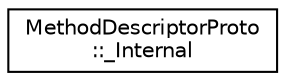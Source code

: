 digraph "类继承关系图"
{
 // LATEX_PDF_SIZE
  edge [fontname="Helvetica",fontsize="10",labelfontname="Helvetica",labelfontsize="10"];
  node [fontname="Helvetica",fontsize="10",shape=record];
  rankdir="LR";
  Node0 [label="MethodDescriptorProto\l::_Internal",height=0.2,width=0.4,color="black", fillcolor="white", style="filled",URL="$classMethodDescriptorProto_1_1__Internal.html",tooltip=" "];
}
